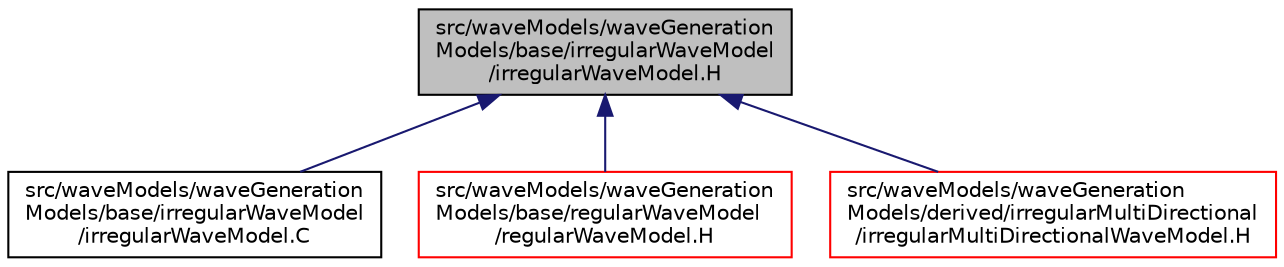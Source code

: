 digraph "src/waveModels/waveGenerationModels/base/irregularWaveModel/irregularWaveModel.H"
{
  bgcolor="transparent";
  edge [fontname="Helvetica",fontsize="10",labelfontname="Helvetica",labelfontsize="10"];
  node [fontname="Helvetica",fontsize="10",shape=record];
  Node1 [label="src/waveModels/waveGeneration\lModels/base/irregularWaveModel\l/irregularWaveModel.H",height=0.2,width=0.4,color="black", fillcolor="grey75", style="filled" fontcolor="black"];
  Node1 -> Node2 [dir="back",color="midnightblue",fontsize="10",style="solid",fontname="Helvetica"];
  Node2 [label="src/waveModels/waveGeneration\lModels/base/irregularWaveModel\l/irregularWaveModel.C",height=0.2,width=0.4,color="black",URL="$irregularWaveModel_8C.html"];
  Node1 -> Node3 [dir="back",color="midnightblue",fontsize="10",style="solid",fontname="Helvetica"];
  Node3 [label="src/waveModels/waveGeneration\lModels/base/regularWaveModel\l/regularWaveModel.H",height=0.2,width=0.4,color="red",URL="$regularWaveModel_8H.html"];
  Node1 -> Node4 [dir="back",color="midnightblue",fontsize="10",style="solid",fontname="Helvetica"];
  Node4 [label="src/waveModels/waveGeneration\lModels/derived/irregularMultiDirectional\l/irregularMultiDirectionalWaveModel.H",height=0.2,width=0.4,color="red",URL="$irregularMultiDirectionalWaveModel_8H.html"];
}
